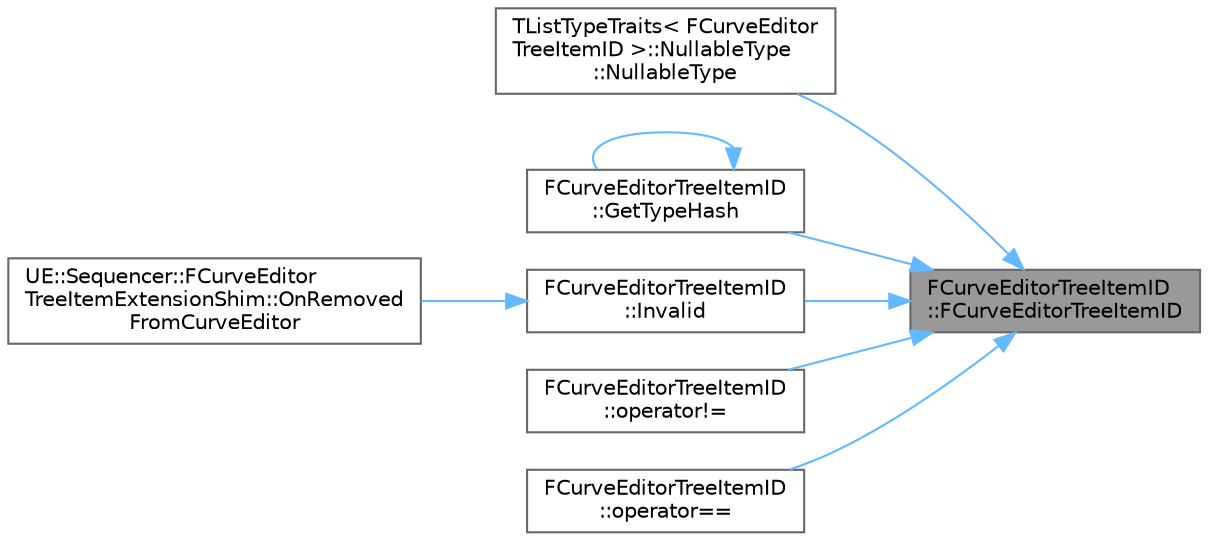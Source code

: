 digraph "FCurveEditorTreeItemID::FCurveEditorTreeItemID"
{
 // INTERACTIVE_SVG=YES
 // LATEX_PDF_SIZE
  bgcolor="transparent";
  edge [fontname=Helvetica,fontsize=10,labelfontname=Helvetica,labelfontsize=10];
  node [fontname=Helvetica,fontsize=10,shape=box,height=0.2,width=0.4];
  rankdir="RL";
  Node1 [id="Node000001",label="FCurveEditorTreeItemID\l::FCurveEditorTreeItemID",height=0.2,width=0.4,color="gray40", fillcolor="grey60", style="filled", fontcolor="black",tooltip=" "];
  Node1 -> Node2 [id="edge1_Node000001_Node000002",dir="back",color="steelblue1",style="solid",tooltip=" "];
  Node2 [id="Node000002",label="TListTypeTraits\< FCurveEditor\lTreeItemID \>::NullableType\l::NullableType",height=0.2,width=0.4,color="grey40", fillcolor="white", style="filled",URL="$de/d9f/structTListTypeTraits_3_01FCurveEditorTreeItemID_01_4_1_1NullableType.html#a38a6f0ee74337004897b6439e36cec30",tooltip=" "];
  Node1 -> Node3 [id="edge2_Node000001_Node000003",dir="back",color="steelblue1",style="solid",tooltip=" "];
  Node3 [id="Node000003",label="FCurveEditorTreeItemID\l::GetTypeHash",height=0.2,width=0.4,color="grey40", fillcolor="white", style="filled",URL="$db/d31/structFCurveEditorTreeItemID.html#aa7da55dedf93d45c75c0e480499a90c3",tooltip=" "];
  Node3 -> Node3 [id="edge3_Node000003_Node000003",dir="back",color="steelblue1",style="solid",tooltip=" "];
  Node1 -> Node4 [id="edge4_Node000001_Node000004",dir="back",color="steelblue1",style="solid",tooltip=" "];
  Node4 [id="Node000004",label="FCurveEditorTreeItemID\l::Invalid",height=0.2,width=0.4,color="grey40", fillcolor="white", style="filled",URL="$db/d31/structFCurveEditorTreeItemID.html#a65d8afc21acfab4593ea3b0d4437e950",tooltip=" "];
  Node4 -> Node5 [id="edge5_Node000004_Node000005",dir="back",color="steelblue1",style="solid",tooltip=" "];
  Node5 [id="Node000005",label="UE::Sequencer::FCurveEditor\lTreeItemExtensionShim::OnRemoved\lFromCurveEditor",height=0.2,width=0.4,color="grey40", fillcolor="white", style="filled",URL="$d4/de8/classUE_1_1Sequencer_1_1FCurveEditorTreeItemExtensionShim.html#a898996077ff85cc34742e9e8b27c50eb",tooltip="Called when this view-model's curve editor item is removed."];
  Node1 -> Node6 [id="edge6_Node000001_Node000006",dir="back",color="steelblue1",style="solid",tooltip=" "];
  Node6 [id="Node000006",label="FCurveEditorTreeItemID\l::operator!=",height=0.2,width=0.4,color="grey40", fillcolor="white", style="filled",URL="$db/d31/structFCurveEditorTreeItemID.html#adce44cf33ac6e87c864c6c538a411caa",tooltip=" "];
  Node1 -> Node7 [id="edge7_Node000001_Node000007",dir="back",color="steelblue1",style="solid",tooltip=" "];
  Node7 [id="Node000007",label="FCurveEditorTreeItemID\l::operator==",height=0.2,width=0.4,color="grey40", fillcolor="white", style="filled",URL="$db/d31/structFCurveEditorTreeItemID.html#ae35d64d7f67c2c9a9bad5668756d7180",tooltip=" "];
}
